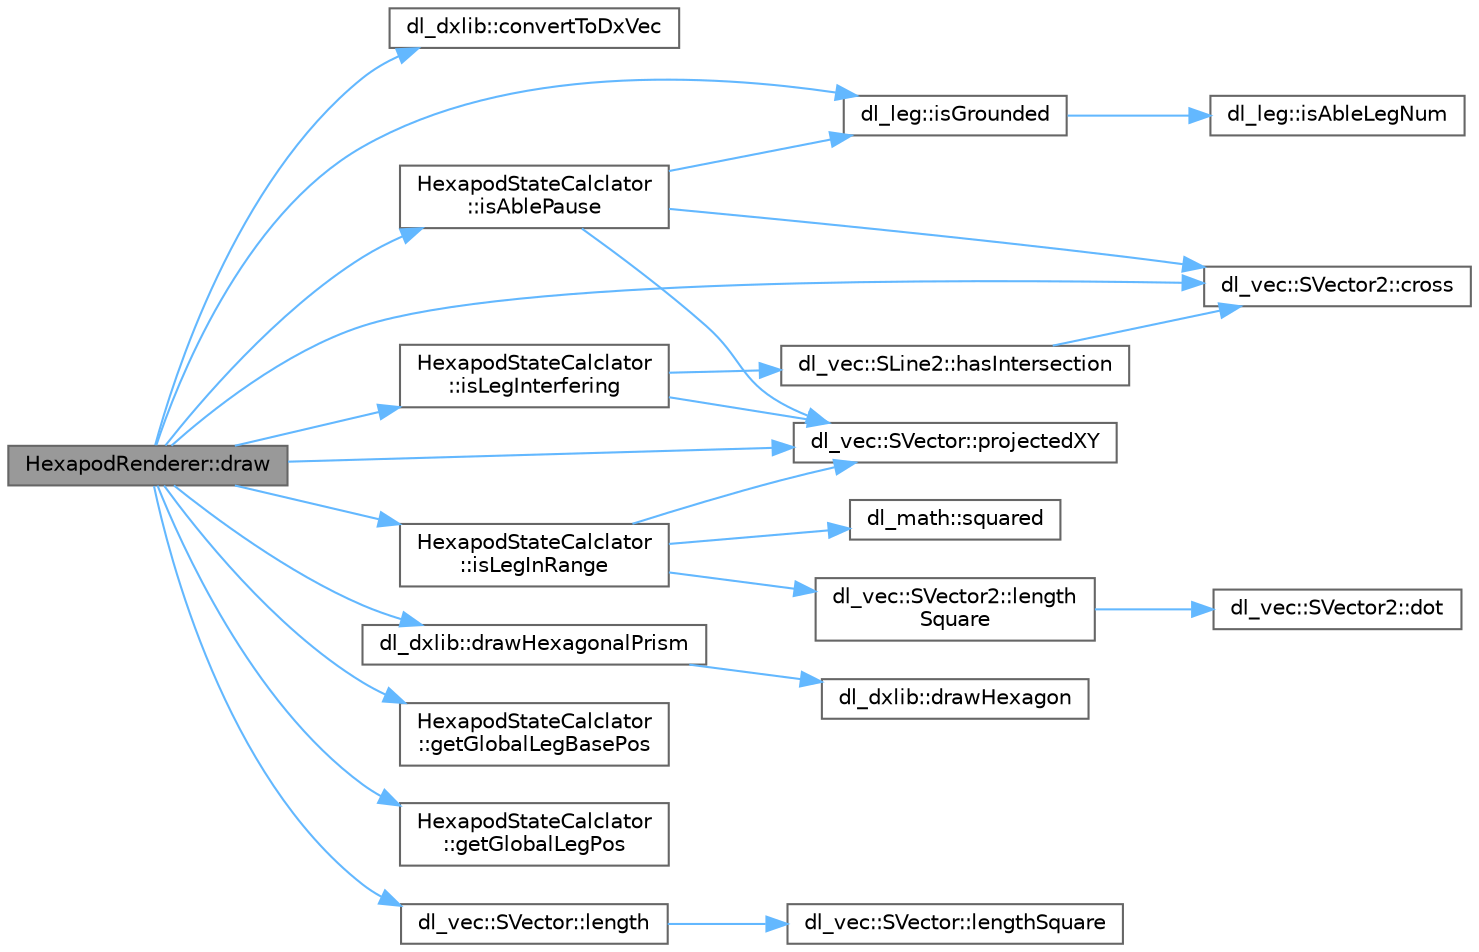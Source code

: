 digraph "HexapodRenderer::draw"
{
 // LATEX_PDF_SIZE
  bgcolor="transparent";
  edge [fontname=Helvetica,fontsize=10,labelfontname=Helvetica,labelfontsize=10];
  node [fontname=Helvetica,fontsize=10,shape=box,height=0.2,width=0.4];
  rankdir="LR";
  Node1 [id="Node000001",label="HexapodRenderer::draw",height=0.2,width=0.4,color="gray40", fillcolor="grey60", style="filled", fontcolor="black",tooltip="ロボットを3D空間に描画する．"];
  Node1 -> Node2 [id="edge1_Node000001_Node000002",color="steelblue1",style="solid",tooltip=" "];
  Node2 [id="Node000002",label="dl_dxlib::convertToDxVec",height=0.2,width=0.4,color="grey40", fillcolor="white", style="filled",URL="$namespacedl__dxlib.html#a5bb048927dd733ecc50f18acdd40a015",tooltip="Dxlibの座標を示すVECTORと，このプログラムで使用しているSVectorを変換する． ロボット座標系は右手座標系，Dxlibは左手座標系(工学は右手・ゲームライブラリは左手が多い気がする)なので..."];
  Node1 -> Node3 [id="edge2_Node000001_Node000003",color="steelblue1",style="solid",tooltip=" "];
  Node3 [id="Node000003",label="dl_vec::SVector2::cross",height=0.2,width=0.4,color="grey40", fillcolor="white", style="filled",URL="$structdl__vec_1_1_s_vector2.html#aecae7306706543c778a096d2e522b56c",tooltip="このベクトルとotherの外積を返す"];
  Node1 -> Node4 [id="edge3_Node000001_Node000004",color="steelblue1",style="solid",tooltip=" "];
  Node4 [id="Node000004",label="dl_dxlib::drawHexagonalPrism",height=0.2,width=0.4,color="grey40", fillcolor="white", style="filled",URL="$namespacedl__dxlib.html#aeb5d1c259d3ab9dc9ac17161a29a546e",tooltip="3D空間に六角柱を描画する．"];
  Node4 -> Node5 [id="edge4_Node000004_Node000005",color="steelblue1",style="solid",tooltip=" "];
  Node5 [id="Node000005",label="dl_dxlib::drawHexagon",height=0.2,width=0.4,color="grey40", fillcolor="white", style="filled",URL="$namespacedl__dxlib.html#a36b086b2d9269fe65393e37c76c675b2",tooltip="3D空間に六角形を描画する．"];
  Node1 -> Node6 [id="edge5_Node000001_Node000006",color="steelblue1",style="solid",tooltip=" "];
  Node6 [id="Node000006",label="HexapodStateCalclator\l::getGlobalLegBasePos",height=0.2,width=0.4,color="grey40", fillcolor="white", style="filled",URL="$class_hexapod_state_calclator.html#a939f73cf543fd9de5e7fe0320c3c4b6b",tooltip="脚位置は離散化されて制御されるが，その時の4の位置をグローバル座標で出力する．"];
  Node1 -> Node7 [id="edge6_Node000001_Node000007",color="steelblue1",style="solid",tooltip=" "];
  Node7 [id="Node000007",label="HexapodStateCalclator\l::getGlobalLegPos",height=0.2,width=0.4,color="grey40", fillcolor="white", style="filled",URL="$class_hexapod_state_calclator.html#a1c0a81291fc3bef841c6176c307a9312",tooltip="脚座標は脚の付け根を原点とした座標系なので，それをグローバル座標に変換する．"];
  Node1 -> Node8 [id="edge7_Node000001_Node000008",color="steelblue1",style="solid",tooltip=" "];
  Node8 [id="Node000008",label="HexapodStateCalclator\l::isAblePause",height=0.2,width=0.4,color="grey40", fillcolor="white", style="filled",URL="$class_hexapod_state_calclator.html#a5e34910a6da418efdc1e1632672f15e7",tooltip="転ばない姿勢かどうか調べる．"];
  Node8 -> Node3 [id="edge8_Node000008_Node000003",color="steelblue1",style="solid",tooltip=" "];
  Node8 -> Node9 [id="edge9_Node000008_Node000009",color="steelblue1",style="solid",tooltip=" "];
  Node9 [id="Node000009",label="dl_leg::isGrounded",height=0.2,width=0.4,color="grey40", fillcolor="white", style="filled",URL="$namespacedl__leg.html#ad9c7dd2eccb0f1660b81a56b17b889c3",tooltip="脚番号_leg_num 0 〜 5 に応じて，その脚が接地しているかを調べる． 脚は右前脚を0番として，時計回りに0,1,2,3,4,5となる．左前足が5番．"];
  Node9 -> Node10 [id="edge10_Node000009_Node000010",color="steelblue1",style="solid",tooltip=" "];
  Node10 [id="Node000010",label="dl_leg::isAbleLegNum",height=0.2,width=0.4,color="grey40", fillcolor="white", style="filled",URL="$namespacedl__leg.html#ab2ec160a0610763bdbc702363c0c6267",tooltip="脚を表す番号は，右前脚を 0 として， 0 〜 5 の範囲．その範囲外ならばfalseを返す．"];
  Node8 -> Node11 [id="edge11_Node000008_Node000011",color="steelblue1",style="solid",tooltip=" "];
  Node11 [id="Node000011",label="dl_vec::SVector::projectedXY",height=0.2,width=0.4,color="grey40", fillcolor="white", style="filled",URL="$structdl__vec_1_1_s_vector.html#ab51d1e8d247fffbd26c1127be0976e43",tooltip="XY平面に射影したベクトルを返す．"];
  Node1 -> Node9 [id="edge12_Node000001_Node000009",color="steelblue1",style="solid",tooltip=" "];
  Node1 -> Node12 [id="edge13_Node000001_Node000012",color="steelblue1",style="solid",tooltip=" "];
  Node12 [id="Node000012",label="HexapodStateCalclator\l::isLegInRange",height=0.2,width=0.4,color="grey40", fillcolor="white", style="filled",URL="$class_hexapod_state_calclator.html#a44b81247eee6784742703a394716739d",tooltip="脚が可動範囲内かチェックする．速度重視のため，ざっくりとした計算を行う．"];
  Node12 -> Node13 [id="edge14_Node000012_Node000013",color="steelblue1",style="solid",tooltip=" "];
  Node13 [id="Node000013",label="dl_vec::SVector2::length\lSquare",height=0.2,width=0.4,color="grey40", fillcolor="white", style="filled",URL="$structdl__vec_1_1_s_vector2.html#a0ae9aed0d5f24a33178262e127c628e8",tooltip="このベクトルの長さの2乗を返す"];
  Node13 -> Node14 [id="edge15_Node000013_Node000014",color="steelblue1",style="solid",tooltip=" "];
  Node14 [id="Node000014",label="dl_vec::SVector2::dot",height=0.2,width=0.4,color="grey40", fillcolor="white", style="filled",URL="$structdl__vec_1_1_s_vector2.html#ae3429e7a27efd0c1ad05f1a23f25d749",tooltip="このベクトルとotherの内積を返す"];
  Node12 -> Node11 [id="edge16_Node000012_Node000011",color="steelblue1",style="solid",tooltip=" "];
  Node12 -> Node15 [id="edge17_Node000012_Node000015",color="steelblue1",style="solid",tooltip=" "];
  Node15 [id="Node000015",label="dl_math::squared",height=0.2,width=0.4,color="grey40", fillcolor="white", style="filled",URL="$namespacedl__math.html#a760dc9f3f17fe8b38291f79da372095b",tooltip="2乗した値を返す関数．"];
  Node1 -> Node16 [id="edge18_Node000001_Node000016",color="steelblue1",style="solid",tooltip=" "];
  Node16 [id="Node000016",label="HexapodStateCalclator\l::isLegInterfering",height=0.2,width=0.4,color="grey40", fillcolor="white", style="filled",URL="$class_hexapod_state_calclator.html#a4b7626cfcaab44e79148c5f5b4acd30f",tooltip="脚の干渉をチェックする．"];
  Node16 -> Node17 [id="edge19_Node000016_Node000017",color="steelblue1",style="solid",tooltip=" "];
  Node17 [id="Node000017",label="dl_vec::SLine2::hasIntersection",height=0.2,width=0.4,color="grey40", fillcolor="white", style="filled",URL="$structdl__vec_1_1_s_line2.html#a0638a23cbcc936eb65e284ceca113702",tooltip="交点が存在しているかどうか調べる関数"];
  Node17 -> Node3 [id="edge20_Node000017_Node000003",color="steelblue1",style="solid",tooltip=" "];
  Node16 -> Node11 [id="edge21_Node000016_Node000011",color="steelblue1",style="solid",tooltip=" "];
  Node1 -> Node18 [id="edge22_Node000001_Node000018",color="steelblue1",style="solid",tooltip=" "];
  Node18 [id="Node000018",label="dl_vec::SVector::length",height=0.2,width=0.4,color="grey40", fillcolor="white", style="filled",URL="$structdl__vec_1_1_s_vector.html#ae3995a28af45772ee7593b40979e8561",tooltip="ベクトルの長さを返す．sqrt(ルートの計算)がまぁまぁ重いので，lengthSquareでいいならこっち使うべき．"];
  Node18 -> Node19 [id="edge23_Node000018_Node000019",color="steelblue1",style="solid",tooltip=" "];
  Node19 [id="Node000019",label="dl_vec::SVector::lengthSquare",height=0.2,width=0.4,color="grey40", fillcolor="white", style="filled",URL="$structdl__vec_1_1_s_vector.html#a4420023e744314ef6d41f21fbd204150",tooltip="ベクトルの長さの2乗を返す．sqrt(ルートの計算)がまぁまぁ重いのでこっちを使えるなら使うべき．"];
  Node1 -> Node11 [id="edge24_Node000001_Node000011",color="steelblue1",style="solid",tooltip=" "];
}
